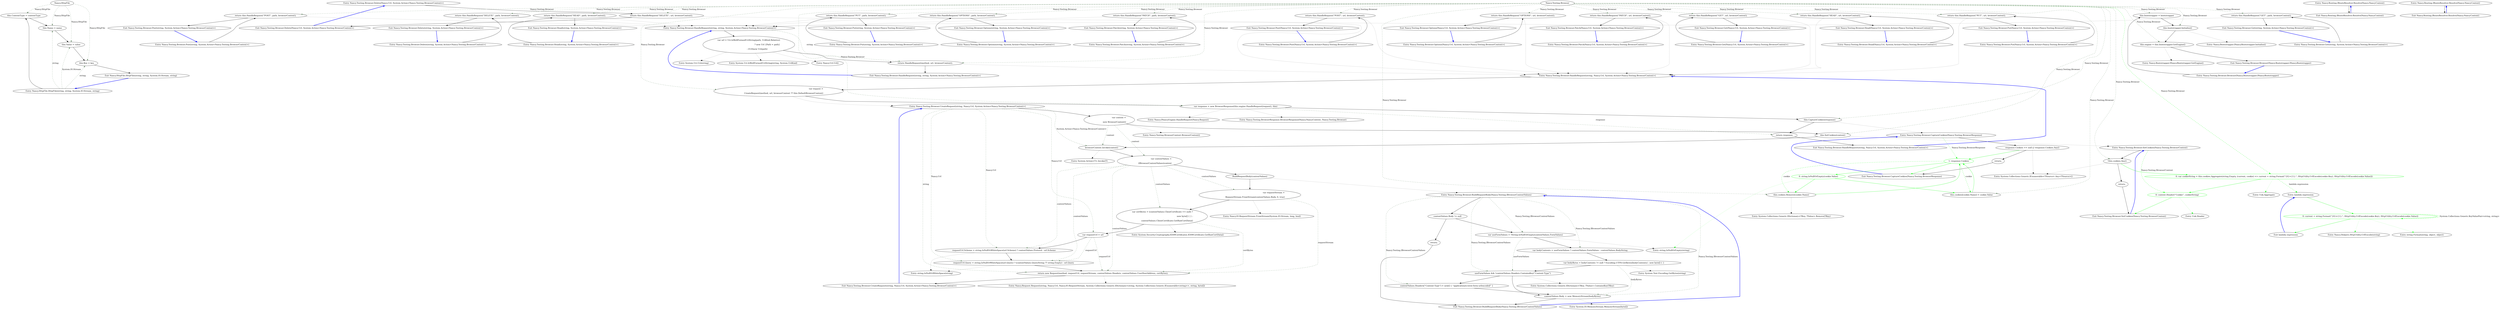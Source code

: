 digraph  {
n6 [label="Nancy.HttpFile", span=""];
n0 [cluster="Nancy.HttpFile.HttpFile(string, string, System.IO.Stream, string)", label="Entry Nancy.HttpFile.HttpFile(string, string, System.IO.Stream, string)", span="9-9"];
n1 [cluster="Nancy.HttpFile.HttpFile(string, string, System.IO.Stream, string)", label="this.ContentType = contentType", span="11-11"];
n2 [cluster="Nancy.HttpFile.HttpFile(string, string, System.IO.Stream, string)", label="this.Name = name", span="12-12"];
n3 [cluster="Nancy.HttpFile.HttpFile(string, string, System.IO.Stream, string)", label="this.Value = value", span="13-13"];
n4 [cluster="Nancy.HttpFile.HttpFile(string, string, System.IO.Stream, string)", label="this.Key = key", span="14-14"];
n5 [cluster="Nancy.HttpFile.HttpFile(string, string, System.IO.Stream, string)", label="Exit Nancy.HttpFile.HttpFile(string, string, System.IO.Stream, string)", span="9-9"];
m0_13 [cluster="Nancy.Testing.Browser.Delete(Nancy.Url, System.Action<Nancy.Testing.BrowserContext>)", file="Request.cs", label="Entry Nancy.Testing.Browser.Delete(Nancy.Url, System.Action<Nancy.Testing.BrowserContext>)", span="59-59"];
m0_14 [cluster="Nancy.Testing.Browser.Delete(Nancy.Url, System.Action<Nancy.Testing.BrowserContext>)", file="Request.cs", label="return this.HandleRequest(''DELETE'', url, browserContext);", span="61-61"];
m0_15 [cluster="Nancy.Testing.Browser.Delete(Nancy.Url, System.Action<Nancy.Testing.BrowserContext>)", file="Request.cs", label="Exit Nancy.Testing.Browser.Delete(Nancy.Url, System.Action<Nancy.Testing.BrowserContext>)", span="59-59"];
m0_17 [cluster="Nancy.Testing.Browser.Get(string, System.Action<Nancy.Testing.BrowserContext>)", file="Request.cs", label="Entry Nancy.Testing.Browser.Get(string, System.Action<Nancy.Testing.BrowserContext>)", span="70-70"];
m0_18 [cluster="Nancy.Testing.Browser.Get(string, System.Action<Nancy.Testing.BrowserContext>)", file="Request.cs", label="return this.HandleRequest(''GET'', path, browserContext);", span="72-72"];
m0_19 [cluster="Nancy.Testing.Browser.Get(string, System.Action<Nancy.Testing.BrowserContext>)", file="Request.cs", label="Exit Nancy.Testing.Browser.Get(string, System.Action<Nancy.Testing.BrowserContext>)", span="70-70"];
m0_85 [cluster="string.Format(string, object, object)", file="Request.cs", label="Entry string.Format(string, object, object)", span="0-0"];
m0_60 [cluster="Nancy.INancyEngine.HandleRequest(Nancy.Request)", file="Request.cs", label="Entry Nancy.INancyEngine.HandleRequest(Nancy.Request)", span="15-15"];
m0_44 [cluster="Nancy.Testing.Browser.Post(Nancy.Url, System.Action<Nancy.Testing.BrowserContext>)", file="Request.cs", label="Entry Nancy.Testing.Browser.Post(Nancy.Url, System.Action<Nancy.Testing.BrowserContext>)", span="169-169"];
m0_45 [cluster="Nancy.Testing.Browser.Post(Nancy.Url, System.Action<Nancy.Testing.BrowserContext>)", file="Request.cs", label="return this.HandleRequest(''POST'', url, browserContext);", span="171-171"];
m0_46 [cluster="Nancy.Testing.Browser.Post(Nancy.Url, System.Action<Nancy.Testing.BrowserContext>)", file="Request.cs", label="Exit Nancy.Testing.Browser.Post(Nancy.Url, System.Action<Nancy.Testing.BrowserContext>)", span="169-169"];
m0_95 [cluster="Nancy.Testing.Browser.BuildRequestBody(Nancy.Testing.IBrowserContextValues)", file="Request.cs", label="Entry Nancy.Testing.Browser.BuildRequestBody(Nancy.Testing.IBrowserContextValues)", span="255-255"];
m0_98 [cluster="Nancy.Testing.Browser.BuildRequestBody(Nancy.Testing.IBrowserContextValues)", file="Request.cs", label="var useFormValues = !String.IsNullOrEmpty(contextValues.FormValues)", span="262-262"];
m0_96 [cluster="Nancy.Testing.Browser.BuildRequestBody(Nancy.Testing.IBrowserContextValues)", file="Request.cs", label="contextValues.Body != null", span="257-257"];
m0_99 [cluster="Nancy.Testing.Browser.BuildRequestBody(Nancy.Testing.IBrowserContextValues)", file="Request.cs", label="var bodyContents = useFormValues ? contextValues.FormValues : contextValues.BodyString", span="263-263"];
m0_101 [cluster="Nancy.Testing.Browser.BuildRequestBody(Nancy.Testing.IBrowserContextValues)", file="Request.cs", label="useFormValues && !contextValues.Headers.ContainsKey(''Content-Type'')", span="266-266"];
m0_102 [cluster="Nancy.Testing.Browser.BuildRequestBody(Nancy.Testing.IBrowserContextValues)", file="Request.cs", label="contextValues.Headers[''Content-Type''] = new[] { ''application/x-www-form-urlencoded'' }", span="268-268"];
m0_103 [cluster="Nancy.Testing.Browser.BuildRequestBody(Nancy.Testing.IBrowserContextValues)", file="Request.cs", label="contextValues.Body = new MemoryStream(bodyBytes)", span="271-271"];
m0_97 [cluster="Nancy.Testing.Browser.BuildRequestBody(Nancy.Testing.IBrowserContextValues)", file="Request.cs", label="return;", span="259-259"];
m0_100 [cluster="Nancy.Testing.Browser.BuildRequestBody(Nancy.Testing.IBrowserContextValues)", file="Request.cs", label="var bodyBytes = bodyContents != null ? Encoding.UTF8.GetBytes(bodyContents) : new byte[] { }", span="264-264"];
m0_104 [cluster="Nancy.Testing.Browser.BuildRequestBody(Nancy.Testing.IBrowserContextValues)", file="Request.cs", label="Exit Nancy.Testing.Browser.BuildRequestBody(Nancy.Testing.IBrowserContextValues)", span="255-255"];
m0_67 [cluster="System.Uri.Uri(string)", file="Request.cs", label="Entry System.Uri.Uri(string)", span="0-0"];
m0_124 [cluster="string.IsNullOrWhiteSpace(string)", file="Request.cs", label="Entry string.IsNullOrWhiteSpace(string)", span="0-0"];
m0_122 [cluster="Nancy.IO.RequestStream.FromStream(System.IO.Stream, long, bool)", file="Request.cs", label="Entry Nancy.IO.RequestStream.FromStream(System.IO.Stream, long, bool)", span="273-273"];
m0_41 [cluster="Nancy.Testing.Browser.Post(string, System.Action<Nancy.Testing.BrowserContext>)", file="Request.cs", label="Entry Nancy.Testing.Browser.Post(string, System.Action<Nancy.Testing.BrowserContext>)", span="158-158"];
m0_42 [cluster="Nancy.Testing.Browser.Post(string, System.Action<Nancy.Testing.BrowserContext>)", file="Request.cs", label="return this.HandleRequest(''POST'', path, browserContext);", span="160-160"];
m0_43 [cluster="Nancy.Testing.Browser.Post(string, System.Action<Nancy.Testing.BrowserContext>)", file="Request.cs", label="Exit Nancy.Testing.Browser.Post(string, System.Action<Nancy.Testing.BrowserContext>)", span="158-158"];
m0_9 [cluster="Nancy.Testing.Browser.Delete(string, System.Action<Nancy.Testing.BrowserContext>)", file="Request.cs", label="Entry Nancy.Testing.Browser.Delete(string, System.Action<Nancy.Testing.BrowserContext>)", span="48-48"];
m0_10 [cluster="Nancy.Testing.Browser.Delete(string, System.Action<Nancy.Testing.BrowserContext>)", file="Request.cs", label="return this.HandleRequest(''DELETE'', path, browserContext);", span="50-50"];
m0_11 [cluster="Nancy.Testing.Browser.Delete(string, System.Action<Nancy.Testing.BrowserContext>)", file="Request.cs", label="Exit Nancy.Testing.Browser.Delete(string, System.Action<Nancy.Testing.BrowserContext>)", span="48-48"];
m0_107 [cluster="System.IO.MemoryStream.MemoryStream(byte[])", file="Request.cs", label="Entry System.IO.MemoryStream.MemoryStream(byte[])", span="0-0"];
m0_32 [cluster="Nancy.Testing.Browser.Options(Nancy.Url, System.Action<Nancy.Testing.BrowserContext>)", file="Request.cs", label="Entry Nancy.Testing.Browser.Options(Nancy.Url, System.Action<Nancy.Testing.BrowserContext>)", span="125-125"];
m0_33 [cluster="Nancy.Testing.Browser.Options(Nancy.Url, System.Action<Nancy.Testing.BrowserContext>)", file="Request.cs", label="return this.HandleRequest(''OPTIONS'', url, browserContext);", span="127-127"];
m0_34 [cluster="Nancy.Testing.Browser.Options(Nancy.Url, System.Action<Nancy.Testing.BrowserContext>)", file="Request.cs", label="Exit Nancy.Testing.Browser.Options(Nancy.Url, System.Action<Nancy.Testing.BrowserContext>)", span="125-125"];
m0_23 [cluster="Nancy.Testing.Browser.Head(string, System.Action<Nancy.Testing.BrowserContext>)", file="Request.cs", label="Entry Nancy.Testing.Browser.Head(string, System.Action<Nancy.Testing.BrowserContext>)", span="92-92"];
m0_24 [cluster="Nancy.Testing.Browser.Head(string, System.Action<Nancy.Testing.BrowserContext>)", file="Request.cs", label="return this.HandleRequest(''HEAD'', path, browserContext);", span="94-94"];
m0_25 [cluster="Nancy.Testing.Browser.Head(string, System.Action<Nancy.Testing.BrowserContext>)", file="Request.cs", label="Exit Nancy.Testing.Browser.Head(string, System.Action<Nancy.Testing.BrowserContext>)", span="92-92"];
m0_59 [cluster="Nancy.Testing.BrowserResponse.BrowserResponse(Nancy.NancyContext, Nancy.Testing.Browser)", file="Request.cs", label="Entry Nancy.Testing.BrowserResponse.BrowserResponse(Nancy.NancyContext, Nancy.Testing.Browser)", span="22-22"];
m0_65 [cluster="System.Uri.IsWellFormedUriString(string, System.UriKind)", file="Request.cs", label="Entry System.Uri.IsWellFormedUriString(string, System.UriKind)", span="0-0"];
m0_78 [cluster="System.Collections.Generic.IEnumerable<TSource>.Any<TSource>()", file="Request.cs", label="Entry System.Collections.Generic.IEnumerable<TSource>.Any<TSource>()", span="0-0"];
m0_84 [cluster="Nancy.Helpers.HttpUtility.UrlEncode(string)", file="Request.cs", label="Entry Nancy.Helpers.HttpUtility.UrlEncode(string)", span="378-378"];
m0_94 [cluster="System.Collections.Generic.IDictionary<TKey, TValue>.Remove(TKey)", file="Request.cs", label="Entry System.Collections.Generic.IDictionary<TKey, TValue>.Remove(TKey)", span="0-0"];
m0_66 [cluster="Nancy.Url.Url()", file="Request.cs", label="Entry Nancy.Url.Url()", span="16-16"];
m0_47 [cluster="Nancy.Testing.Browser.Put(string, System.Action<Nancy.Testing.BrowserContext>)", file="Request.cs", label="Entry Nancy.Testing.Browser.Put(string, System.Action<Nancy.Testing.BrowserContext>)", span="180-180"];
m0_48 [cluster="Nancy.Testing.Browser.Put(string, System.Action<Nancy.Testing.BrowserContext>)", file="Request.cs", label="return this.HandleRequest(''PUT'', path, browserContext);", span="182-182"];
m0_49 [cluster="Nancy.Testing.Browser.Put(string, System.Action<Nancy.Testing.BrowserContext>)", file="Request.cs", label="Exit Nancy.Testing.Browser.Put(string, System.Action<Nancy.Testing.BrowserContext>)", span="180-180"];
m0_38 [cluster="Nancy.Testing.Browser.Patch(Nancy.Url, System.Action<Nancy.Testing.BrowserContext>)", file="Request.cs", label="Entry Nancy.Testing.Browser.Patch(Nancy.Url, System.Action<Nancy.Testing.BrowserContext>)", span="147-147"];
m0_39 [cluster="Nancy.Testing.Browser.Patch(Nancy.Url, System.Action<Nancy.Testing.BrowserContext>)", file="Request.cs", label="return this.HandleRequest(''PATCH'', url, browserContext);", span="149-149"];
m0_40 [cluster="Nancy.Testing.Browser.Patch(Nancy.Url, System.Action<Nancy.Testing.BrowserContext>)", file="Request.cs", label="Exit Nancy.Testing.Browser.Patch(Nancy.Url, System.Action<Nancy.Testing.BrowserContext>)", span="147-147"];
m0_125 [cluster="Nancy.Request.Request(string, Nancy.Url, Nancy.IO.RequestStream, System.Collections.Generic.IDictionary<string, System.Collections.Generic.IEnumerable<string>>, string, byte[])", file="Request.cs", label="Entry Nancy.Request.Request(string, Nancy.Url, Nancy.IO.RequestStream, System.Collections.Generic.IDictionary<string, System.Collections.Generic.IEnumerable<string>>, string, byte[])", span="44-44"];
m0_80 [cluster="Unk.Header", file="Request.cs", label="Entry Unk.Header", span=""];
m0_8 [cluster="Nancy.Bootstrapper.INancyBootstrapper.GetEngine()", file="Request.cs", label="Entry Nancy.Bootstrapper.INancyBootstrapper.GetEngine()", span="18-18"];
m0_121 [cluster="System.Action<T>.Invoke(T)", file="Request.cs", label="Entry System.Action<T>.Invoke(T)", span="0-0"];
m0_79 [cluster="Unk.Aggregate", file="Request.cs", label="Entry Unk.Aggregate", span=""];
m0_61 [cluster="Nancy.Testing.Browser.CaptureCookies(Nancy.Testing.BrowserResponse)", file="Request.cs", label="Entry Nancy.Testing.Browser.CaptureCookies(Nancy.Testing.BrowserResponse)", span="235-235"];
m0_88 [cluster="Nancy.Testing.Browser.CaptureCookies(Nancy.Testing.BrowserResponse)", color=green, community=0, file="Request.cs", label="1: response.Cookies", span="242-242"];
m0_86 [cluster="Nancy.Testing.Browser.CaptureCookies(Nancy.Testing.BrowserResponse)", file="Request.cs", label="response.Cookies == null || !response.Cookies.Any()", span="237-237"];
m0_90 [cluster="Nancy.Testing.Browser.CaptureCookies(Nancy.Testing.BrowserResponse)", file="Request.cs", label="this.cookies.Remove(cookie.Name)", span="246-246"];
m0_91 [cluster="Nancy.Testing.Browser.CaptureCookies(Nancy.Testing.BrowserResponse)", file="Request.cs", label="this.cookies[cookie.Name] = cookie.Value", span="250-250"];
m0_89 [cluster="Nancy.Testing.Browser.CaptureCookies(Nancy.Testing.BrowserResponse)", color=green, community=0, file="Request.cs", label="0: string.IsNullOrEmpty(cookie.Value)", span="244-244"];
m0_87 [cluster="Nancy.Testing.Browser.CaptureCookies(Nancy.Testing.BrowserResponse)", file="Request.cs", label="return;", span="239-239"];
m0_92 [cluster="Nancy.Testing.Browser.CaptureCookies(Nancy.Testing.BrowserResponse)", file="Request.cs", label="Exit Nancy.Testing.Browser.CaptureCookies(Nancy.Testing.BrowserResponse)", span="235-235"];
m0_7 [cluster="Nancy.Bootstrapper.INancyBootstrapper.Initialise()", file="Request.cs", label="Entry Nancy.Bootstrapper.INancyBootstrapper.Initialise()", span="12-12"];
m0_123 [cluster="System.Security.Cryptography.X509Certificates.X509Certificate.GetRawCertData()", file="Request.cs", label="Entry System.Security.Cryptography.X509Certificates.X509Certificate.GetRawCertData()", span="0-0"];
m0_93 [cluster="string.IsNullOrEmpty(string)", file="Request.cs", label="Entry string.IsNullOrEmpty(string)", span="0-0"];
m0_12 [cluster="Nancy.Testing.Browser.HandleRequest(string, string, System.Action<Nancy.Testing.BrowserContext>)", file="Request.cs", label="Entry Nancy.Testing.Browser.HandleRequest(string, string, System.Action<Nancy.Testing.BrowserContext>)", span="209-209"];
m0_63 [cluster="Nancy.Testing.Browser.HandleRequest(string, string, System.Action<Nancy.Testing.BrowserContext>)", file="Request.cs", label="return HandleRequest(method, url, browserContext);", span="215-215"];
m0_62 [cluster="Nancy.Testing.Browser.HandleRequest(string, string, System.Action<Nancy.Testing.BrowserContext>)", file="Request.cs", label="var url = Uri.IsWellFormedUriString(path, UriKind.Relative)\r\n                          ? new Url {Path = path}\r\n                          : (Url)new Uri(path)", span="211-213"];
m0_64 [cluster="Nancy.Testing.Browser.HandleRequest(string, string, System.Action<Nancy.Testing.BrowserContext>)", file="Request.cs", label="Exit Nancy.Testing.Browser.HandleRequest(string, string, System.Action<Nancy.Testing.BrowserContext>)", span="209-209"];
m0_16 [cluster="Nancy.Testing.Browser.HandleRequest(string, Nancy.Url, System.Action<Nancy.Testing.BrowserContext>)", file="Request.cs", label="Entry Nancy.Testing.Browser.HandleRequest(string, Nancy.Url, System.Action<Nancy.Testing.BrowserContext>)", span="197-197"];
m0_53 [cluster="Nancy.Testing.Browser.HandleRequest(string, Nancy.Url, System.Action<Nancy.Testing.BrowserContext>)", file="Request.cs", label="var request =\r\n                CreateRequest(method, url, browserContext ?? this.DefaultBrowserContext)", span="199-200"];
m0_54 [cluster="Nancy.Testing.Browser.HandleRequest(string, Nancy.Url, System.Action<Nancy.Testing.BrowserContext>)", file="Request.cs", label="var response = new BrowserResponse(this.engine.HandleRequest(request), this)", span="202-202"];
m0_55 [cluster="Nancy.Testing.Browser.HandleRequest(string, Nancy.Url, System.Action<Nancy.Testing.BrowserContext>)", file="Request.cs", label="this.CaptureCookies(response)", span="204-204"];
m0_56 [cluster="Nancy.Testing.Browser.HandleRequest(string, Nancy.Url, System.Action<Nancy.Testing.BrowserContext>)", file="Request.cs", label="return response;", span="206-206"];
m0_57 [cluster="Nancy.Testing.Browser.HandleRequest(string, Nancy.Url, System.Action<Nancy.Testing.BrowserContext>)", file="Request.cs", label="Exit Nancy.Testing.Browser.HandleRequest(string, Nancy.Url, System.Action<Nancy.Testing.BrowserContext>)", span="197-197"];
m0_106 [cluster="System.Collections.Generic.IDictionary<TKey, TValue>.ContainsKey(TKey)", file="Request.cs", label="Entry System.Collections.Generic.IDictionary<TKey, TValue>.ContainsKey(TKey)", span="0-0"];
m0_81 [cluster="lambda expression", file="Request.cs", label="Entry lambda expression", span="230-230"];
m0_82 [cluster="lambda expression", color=green, community=0, file="Request.cs", label="0: current + string.Format(''{0}={1};'', HttpUtility.UrlEncode(cookie.Key), HttpUtility.UrlEncode(cookie.Value))", span="230-230"];
m0_83 [cluster="lambda expression", file="Request.cs", label="Exit lambda expression", span="230-230"];
m0_72 [cluster="Nancy.Testing.Browser.SetCookies(Nancy.Testing.BrowserContext)", file="Request.cs", label="Entry Nancy.Testing.Browser.SetCookies(Nancy.Testing.BrowserContext)", span="223-223"];
m0_76 [cluster="Nancy.Testing.Browser.SetCookies(Nancy.Testing.BrowserContext)", color=green, community=0, file="Request.cs", label="0: context.Header(''Cookie'', cookieString)", span="232-232"];
m0_75 [cluster="Nancy.Testing.Browser.SetCookies(Nancy.Testing.BrowserContext)", color=green, community=0, file="Request.cs", label="0: var cookieString = this.cookies.Aggregate(string.Empty, (current, cookie) => current + string.Format(''{0}={1};'', HttpUtility.UrlEncode(cookie.Key), HttpUtility.UrlEncode(cookie.Value)))", span="230-230"];
m0_73 [cluster="Nancy.Testing.Browser.SetCookies(Nancy.Testing.BrowserContext)", file="Request.cs", label="!this.cookies.Any()", span="225-225"];
m0_74 [cluster="Nancy.Testing.Browser.SetCookies(Nancy.Testing.BrowserContext)", file="Request.cs", label="return;", span="227-227"];
m0_77 [cluster="Nancy.Testing.Browser.SetCookies(Nancy.Testing.BrowserContext)", file="Request.cs", label="Exit Nancy.Testing.Browser.SetCookies(Nancy.Testing.BrowserContext)", span="223-223"];
m0_20 [cluster="Nancy.Testing.Browser.Get(Nancy.Url, System.Action<Nancy.Testing.BrowserContext>)", file="Request.cs", label="Entry Nancy.Testing.Browser.Get(Nancy.Url, System.Action<Nancy.Testing.BrowserContext>)", span="81-81"];
m0_21 [cluster="Nancy.Testing.Browser.Get(Nancy.Url, System.Action<Nancy.Testing.BrowserContext>)", file="Request.cs", label="return this.HandleRequest(''GET'', url, browserContext);", span="83-83"];
m0_22 [cluster="Nancy.Testing.Browser.Get(Nancy.Url, System.Action<Nancy.Testing.BrowserContext>)", file="Request.cs", label="Exit Nancy.Testing.Browser.Get(Nancy.Url, System.Action<Nancy.Testing.BrowserContext>)", span="81-81"];
m0_0 [cluster="Nancy.Routing.IRouteResolver.Resolve(Nancy.NancyContext)", file="Request.cs", label="Entry Nancy.Routing.IRouteResolver.Resolve(Nancy.NancyContext)", span="12-12"];
m0_1 [cluster="Nancy.Routing.IRouteResolver.Resolve(Nancy.NancyContext)", file="Request.cs", label="Exit Nancy.Routing.IRouteResolver.Resolve(Nancy.NancyContext)", span="12-12"];
m0_105 [cluster="System.Text.Encoding.GetBytes(string)", file="Request.cs", label="Entry System.Text.Encoding.GetBytes(string)", span="0-0"];
m0_29 [cluster="Nancy.Testing.Browser.Options(string, System.Action<Nancy.Testing.BrowserContext>)", file="Request.cs", label="Entry Nancy.Testing.Browser.Options(string, System.Action<Nancy.Testing.BrowserContext>)", span="114-114"];
m0_30 [cluster="Nancy.Testing.Browser.Options(string, System.Action<Nancy.Testing.BrowserContext>)", file="Request.cs", label="return this.HandleRequest(''OPTIONS'', path, browserContext);", span="116-116"];
m0_31 [cluster="Nancy.Testing.Browser.Options(string, System.Action<Nancy.Testing.BrowserContext>)", file="Request.cs", label="Exit Nancy.Testing.Browser.Options(string, System.Action<Nancy.Testing.BrowserContext>)", span="114-114"];
m0_58 [cluster="Nancy.Testing.Browser.CreateRequest(string, Nancy.Url, System.Action<Nancy.Testing.BrowserContext>)", file="Request.cs", label="Entry Nancy.Testing.Browser.CreateRequest(string, Nancy.Url, System.Action<Nancy.Testing.BrowserContext>)", span="274-274"];
m0_109 [cluster="Nancy.Testing.Browser.CreateRequest(string, Nancy.Url, System.Action<Nancy.Testing.BrowserContext>)", file="Request.cs", label="this.SetCookies(context)", span="279-279"];
m0_108 [cluster="Nancy.Testing.Browser.CreateRequest(string, Nancy.Url, System.Action<Nancy.Testing.BrowserContext>)", file="Request.cs", label="var context =\r\n                new BrowserContext()", span="276-277"];
m0_110 [cluster="Nancy.Testing.Browser.CreateRequest(string, Nancy.Url, System.Action<Nancy.Testing.BrowserContext>)", file="Request.cs", label="browserContext.Invoke(context)", span="281-281"];
m0_111 [cluster="Nancy.Testing.Browser.CreateRequest(string, Nancy.Url, System.Action<Nancy.Testing.BrowserContext>)", file="Request.cs", label="var contextValues =\r\n                (IBrowserContextValues)context", span="283-284"];
m0_115 [cluster="Nancy.Testing.Browser.CreateRequest(string, Nancy.Url, System.Action<Nancy.Testing.BrowserContext>)", file="Request.cs", label="var requestUrl = url", span="295-295"];
m0_116 [cluster="Nancy.Testing.Browser.CreateRequest(string, Nancy.Url, System.Action<Nancy.Testing.BrowserContext>)", file="Request.cs", label="requestUrl.Scheme = string.IsNullOrWhiteSpace(url.Scheme) ? contextValues.Protocol : url.Scheme", span="296-296"];
m0_117 [cluster="Nancy.Testing.Browser.CreateRequest(string, Nancy.Url, System.Action<Nancy.Testing.BrowserContext>)", file="Request.cs", label="requestUrl.Query = string.IsNullOrWhiteSpace(url.Query) ? (contextValues.QueryString ?? string.Empty) : url.Query", span="297-297"];
m0_118 [cluster="Nancy.Testing.Browser.CreateRequest(string, Nancy.Url, System.Action<Nancy.Testing.BrowserContext>)", file="Request.cs", label="return new Request(method, requestUrl, requestStream, contextValues.Headers, contextValues.UserHostAddress, certBytes);", span="299-299"];
m0_112 [cluster="Nancy.Testing.Browser.CreateRequest(string, Nancy.Url, System.Action<Nancy.Testing.BrowserContext>)", file="Request.cs", label="BuildRequestBody(contextValues)", span="286-286"];
m0_113 [cluster="Nancy.Testing.Browser.CreateRequest(string, Nancy.Url, System.Action<Nancy.Testing.BrowserContext>)", file="Request.cs", label="var requestStream =\r\n                RequestStream.FromStream(contextValues.Body, 0, true)", span="288-289"];
m0_114 [cluster="Nancy.Testing.Browser.CreateRequest(string, Nancy.Url, System.Action<Nancy.Testing.BrowserContext>)", file="Request.cs", label="var certBytes = (contextValues.ClientCertificate == null) ?\r\n                new byte[] { } :\r\n                contextValues.ClientCertificate.GetRawCertData()", span="291-293"];
m0_119 [cluster="Nancy.Testing.Browser.CreateRequest(string, Nancy.Url, System.Action<Nancy.Testing.BrowserContext>)", file="Request.cs", label="Exit Nancy.Testing.Browser.CreateRequest(string, Nancy.Url, System.Action<Nancy.Testing.BrowserContext>)", span="274-274"];
m0_26 [cluster="Nancy.Testing.Browser.Head(Nancy.Url, System.Action<Nancy.Testing.BrowserContext>)", file="Request.cs", label="Entry Nancy.Testing.Browser.Head(Nancy.Url, System.Action<Nancy.Testing.BrowserContext>)", span="103-103"];
m0_27 [cluster="Nancy.Testing.Browser.Head(Nancy.Url, System.Action<Nancy.Testing.BrowserContext>)", file="Request.cs", label="return this.HandleRequest(''HEAD'', url, browserContext);", span="105-105"];
m0_28 [cluster="Nancy.Testing.Browser.Head(Nancy.Url, System.Action<Nancy.Testing.BrowserContext>)", file="Request.cs", label="Exit Nancy.Testing.Browser.Head(Nancy.Url, System.Action<Nancy.Testing.BrowserContext>)", span="103-103"];
m0_120 [cluster="Nancy.Testing.BrowserContext.BrowserContext()", file="Request.cs", label="Entry Nancy.Testing.BrowserContext.BrowserContext()", span="19-19"];
m0_50 [cluster="Nancy.Testing.Browser.Put(Nancy.Url, System.Action<Nancy.Testing.BrowserContext>)", file="Request.cs", label="Entry Nancy.Testing.Browser.Put(Nancy.Url, System.Action<Nancy.Testing.BrowserContext>)", span="192-192"];
m0_51 [cluster="Nancy.Testing.Browser.Put(Nancy.Url, System.Action<Nancy.Testing.BrowserContext>)", file="Request.cs", label="return this.HandleRequest(''PUT'', url, browserContext);", span="194-194"];
m0_52 [cluster="Nancy.Testing.Browser.Put(Nancy.Url, System.Action<Nancy.Testing.BrowserContext>)", file="Request.cs", label="Exit Nancy.Testing.Browser.Put(Nancy.Url, System.Action<Nancy.Testing.BrowserContext>)", span="192-192"];
m0_35 [cluster="Nancy.Testing.Browser.Patch(string, System.Action<Nancy.Testing.BrowserContext>)", file="Request.cs", label="Entry Nancy.Testing.Browser.Patch(string, System.Action<Nancy.Testing.BrowserContext>)", span="136-136"];
m0_36 [cluster="Nancy.Testing.Browser.Patch(string, System.Action<Nancy.Testing.BrowserContext>)", file="Request.cs", label="return this.HandleRequest(''PATCH'', path, browserContext);", span="138-138"];
m0_37 [cluster="Nancy.Testing.Browser.Patch(string, System.Action<Nancy.Testing.BrowserContext>)", file="Request.cs", label="Exit Nancy.Testing.Browser.Patch(string, System.Action<Nancy.Testing.BrowserContext>)", span="136-136"];
m0_2 [cluster="Nancy.Testing.Browser.Browser(Nancy.Bootstrapper.INancyBootstrapper)", file="Request.cs", label="Entry Nancy.Testing.Browser.Browser(Nancy.Bootstrapper.INancyBootstrapper)", span="35-35"];
m0_3 [cluster="Nancy.Testing.Browser.Browser(Nancy.Bootstrapper.INancyBootstrapper)", file="Request.cs", label="this.bootstrapper = bootstrapper", span="37-37"];
m0_4 [cluster="Nancy.Testing.Browser.Browser(Nancy.Bootstrapper.INancyBootstrapper)", file="Request.cs", label="this.bootstrapper.Initialise()", span="38-38"];
m0_5 [cluster="Nancy.Testing.Browser.Browser(Nancy.Bootstrapper.INancyBootstrapper)", file="Request.cs", label="this.engine = this.bootstrapper.GetEngine()", span="39-39"];
m0_6 [cluster="Nancy.Testing.Browser.Browser(Nancy.Bootstrapper.INancyBootstrapper)", file="Request.cs", label="Exit Nancy.Testing.Browser.Browser(Nancy.Bootstrapper.INancyBootstrapper)", span="35-35"];
m0_126 [file="Request.cs", label="Nancy.Testing.Browser", span=""];
m1_0 [cluster="Nancy.Routing.IRouteResolver.Resolve(Nancy.NancyContext)", file="RequestFixture.cs", label="Entry Nancy.Routing.IRouteResolver.Resolve(Nancy.NancyContext)", span="12-12"];
m1_1 [cluster="Nancy.Routing.IRouteResolver.Resolve(Nancy.NancyContext)", file="RequestFixture.cs", label="Exit Nancy.Routing.IRouteResolver.Resolve(Nancy.NancyContext)", span="12-12"];
n6 -> n1  [color=darkseagreen4, key=1, label="Nancy.HttpFile", style=dashed];
n6 -> n2  [color=darkseagreen4, key=1, label="Nancy.HttpFile", style=dashed];
n6 -> n3  [color=darkseagreen4, key=1, label="Nancy.HttpFile", style=dashed];
n6 -> n4  [color=darkseagreen4, key=1, label="Nancy.HttpFile", style=dashed];
n0 -> n1  [key=0, style=solid];
n0 -> n2  [color=darkseagreen4, key=1, label=string, style=dashed];
n0 -> n3  [color=darkseagreen4, key=1, label="System.IO.Stream", style=dashed];
n0 -> n4  [color=darkseagreen4, key=1, label=string, style=dashed];
n1 -> n2  [key=0, style=solid];
n2 -> n3  [key=0, style=solid];
n3 -> n4  [key=0, style=solid];
n4 -> n5  [key=0, style=solid];
n5 -> n0  [color=blue, key=0, style=bold];
m0_13 -> m0_14  [key=0, style=solid];
m0_14 -> m0_15  [key=0, style=solid];
m0_14 -> m0_16  [key=2, style=dotted];
m0_15 -> m0_13  [color=blue, key=0, style=bold];
m0_17 -> m0_18  [key=0, style=solid];
m0_18 -> m0_19  [key=0, style=solid];
m0_18 -> m0_12  [key=2, style=dotted];
m0_19 -> m0_17  [color=blue, key=0, style=bold];
m0_44 -> m0_45  [key=0, style=solid];
m0_45 -> m0_46  [key=0, style=solid];
m0_45 -> m0_16  [key=2, style=dotted];
m0_46 -> m0_44  [color=blue, key=0, style=bold];
m0_95 -> m0_98  [color=darkseagreen4, key=1, label="Nancy.Testing.IBrowserContextValues", style=dashed];
m0_95 -> m0_96  [key=0, style=solid];
m0_95 -> m0_99  [color=darkseagreen4, key=1, label="Nancy.Testing.IBrowserContextValues", style=dashed];
m0_95 -> m0_101  [color=darkseagreen4, key=1, label="Nancy.Testing.IBrowserContextValues", style=dashed];
m0_95 -> m0_102  [color=darkseagreen4, key=1, label="Nancy.Testing.IBrowserContextValues", style=dashed];
m0_95 -> m0_103  [color=darkseagreen4, key=1, label="Nancy.Testing.IBrowserContextValues", style=dashed];
m0_98 -> m0_93  [key=2, style=dotted];
m0_98 -> m0_99  [key=0, style=solid];
m0_98 -> m0_101  [color=darkseagreen4, key=1, label=useFormValues, style=dashed];
m0_96 -> m0_98  [key=0, style=solid];
m0_96 -> m0_97  [key=0, style=solid];
m0_99 -> m0_100  [key=0, style=solid];
m0_101 -> m0_102  [key=0, style=solid];
m0_101 -> m0_103  [key=0, style=solid];
m0_101 -> m0_106  [key=2, style=dotted];
m0_102 -> m0_103  [key=0, style=solid];
m0_103 -> m0_104  [key=0, style=solid];
m0_103 -> m0_107  [key=2, style=dotted];
m0_97 -> m0_104  [key=0, style=solid];
m0_100 -> m0_101  [key=0, style=solid];
m0_100 -> m0_103  [color=darkseagreen4, key=1, label=bodyBytes, style=dashed];
m0_100 -> m0_105  [key=2, style=dotted];
m0_104 -> m0_95  [color=blue, key=0, style=bold];
m0_41 -> m0_42  [key=0, style=solid];
m0_42 -> m0_43  [key=0, style=solid];
m0_42 -> m0_12  [key=2, style=dotted];
m0_43 -> m0_41  [color=blue, key=0, style=bold];
m0_9 -> m0_10  [key=0, style=solid];
m0_10 -> m0_11  [key=0, style=solid];
m0_10 -> m0_12  [key=2, style=dotted];
m0_11 -> m0_9  [color=blue, key=0, style=bold];
m0_32 -> m0_33  [key=0, style=solid];
m0_33 -> m0_34  [key=0, style=solid];
m0_33 -> m0_16  [key=2, style=dotted];
m0_34 -> m0_32  [color=blue, key=0, style=bold];
m0_23 -> m0_24  [key=0, style=solid];
m0_24 -> m0_25  [key=0, style=solid];
m0_24 -> m0_12  [key=2, style=dotted];
m0_25 -> m0_23  [color=blue, key=0, style=bold];
m0_47 -> m0_48  [key=0, style=solid];
m0_48 -> m0_49  [key=0, style=solid];
m0_48 -> m0_12  [key=2, style=dotted];
m0_49 -> m0_47  [color=blue, key=0, style=bold];
m0_38 -> m0_39  [key=0, style=solid];
m0_39 -> m0_40  [key=0, style=solid];
m0_39 -> m0_16  [key=2, style=dotted];
m0_40 -> m0_38  [color=blue, key=0, style=bold];
m0_61 -> m0_88  [color=green, key=1, label="Nancy.Testing.BrowserResponse", style=dashed];
m0_61 -> m0_86  [key=0, style=solid];
m0_88 -> m0_89  [color=green, key=0, style=solid];
m0_88 -> m0_92  [color=green, key=0, style=solid];
m0_88 -> m0_90  [color=green, key=1, label=cookie, style=dashed];
m0_88 -> m0_91  [color=green, key=1, label=cookie, style=dashed];
m0_86 -> m0_88  [color=green, key=0, style=solid];
m0_86 -> m0_87  [key=0, style=solid];
m0_86 -> m0_78  [key=2, style=dotted];
m0_90 -> m0_88  [color=green, key=0, style=solid];
m0_90 -> m0_94  [key=2, style=dotted];
m0_91 -> m0_88  [color=green, key=0, style=solid];
m0_89 -> m0_90  [color=green, key=0, style=solid];
m0_89 -> m0_91  [color=green, key=0, style=solid];
m0_89 -> m0_93  [color=green, key=2, style=dotted];
m0_87 -> m0_92  [key=0, style=solid];
m0_92 -> m0_61  [color=blue, key=0, style=bold];
m0_12 -> m0_63  [color=darkseagreen4, key=1, label=string, style=dashed];
m0_12 -> m0_62  [key=0, style=solid];
m0_63 -> m0_64  [key=0, style=solid];
m0_63 -> m0_16  [key=2, style=dotted];
m0_62 -> m0_63  [key=0, style=solid];
m0_62 -> m0_65  [key=2, style=dotted];
m0_62 -> m0_66  [key=2, style=dotted];
m0_62 -> m0_67  [key=2, style=dotted];
m0_64 -> m0_12  [color=blue, key=0, style=bold];
m0_16 -> m0_53  [key=0, style=solid];
m0_53 -> m0_54  [key=0, style=solid];
m0_53 -> m0_58  [key=2, style=dotted];
m0_54 -> m0_55  [key=0, style=solid];
m0_54 -> m0_59  [key=2, style=dotted];
m0_54 -> m0_60  [key=2, style=dotted];
m0_54 -> m0_56  [color=darkseagreen4, key=1, label=response, style=dashed];
m0_55 -> m0_61  [key=2, style=dotted];
m0_55 -> m0_56  [key=0, style=solid];
m0_56 -> m0_57  [key=0, style=solid];
m0_57 -> m0_16  [color=blue, key=0, style=bold];
m0_81 -> m0_82  [color=green, key=0, style=solid];
m0_82 -> m0_82  [color=green, key=1, label="System.Collections.Generic.KeyValuePair<string, string>", style=dashed];
m0_82 -> m0_83  [color=green, key=0, style=solid];
m0_82 -> m0_84  [color=green, key=2, style=dotted];
m0_82 -> m0_85  [color=green, key=2, style=dotted];
m0_83 -> m0_81  [color=blue, key=0, style=bold];
m0_72 -> m0_76  [color=green, key=1, label="Nancy.Testing.BrowserContext", style=dashed];
m0_72 -> m0_73  [key=0, style=solid];
m0_76 -> m0_77  [color=green, key=0, style=solid];
m0_76 -> m0_80  [color=green, key=2, style=dotted];
m0_75 -> m0_76  [color=green, key=0, style=solid];
m0_75 -> m0_79  [color=green, key=2, style=dotted];
m0_75 -> m0_81  [color=green, key=1, label="lambda expression", style=dashed];
m0_73 -> m0_75  [color=green, key=0, style=solid];
m0_73 -> m0_74  [key=0, style=solid];
m0_73 -> m0_78  [key=2, style=dotted];
m0_74 -> m0_77  [key=0, style=solid];
m0_77 -> m0_72  [color=blue, key=0, style=bold];
m0_20 -> m0_21  [key=0, style=solid];
m0_21 -> m0_22  [key=0, style=solid];
m0_21 -> m0_16  [key=2, style=dotted];
m0_22 -> m0_20  [color=blue, key=0, style=bold];
m0_0 -> m0_1  [key=0, style=solid];
m0_1 -> m0_0  [color=blue, key=0, style=bold];
m0_29 -> m0_30  [key=0, style=solid];
m0_30 -> m0_31  [key=0, style=solid];
m0_30 -> m0_12  [key=2, style=dotted];
m0_31 -> m0_29  [color=blue, key=0, style=bold];
m0_58 -> m0_108  [key=0, style=solid];
m0_58 -> m0_110  [color=darkseagreen4, key=1, label="System.Action<Nancy.Testing.BrowserContext>", style=dashed];
m0_58 -> m0_115  [color=darkseagreen4, key=1, label="Nancy.Url", style=dashed];
m0_58 -> m0_116  [color=darkseagreen4, key=1, label="Nancy.Url", style=dashed];
m0_58 -> m0_117  [color=darkseagreen4, key=1, label="Nancy.Url", style=dashed];
m0_58 -> m0_118  [color=darkseagreen4, key=1, label=string, style=dashed];
m0_109 -> m0_72  [key=2, style=dotted];
m0_109 -> m0_110  [key=0, style=solid];
m0_108 -> m0_109  [key=0, style=solid];
m0_108 -> m0_120  [key=2, style=dotted];
m0_108 -> m0_110  [color=darkseagreen4, key=1, label=context, style=dashed];
m0_108 -> m0_111  [color=darkseagreen4, key=1, label=context, style=dashed];
m0_110 -> m0_111  [key=0, style=solid];
m0_110 -> m0_121  [key=2, style=dotted];
m0_111 -> m0_112  [key=0, style=solid];
m0_111 -> m0_113  [color=darkseagreen4, key=1, label=contextValues, style=dashed];
m0_111 -> m0_114  [color=darkseagreen4, key=1, label=contextValues, style=dashed];
m0_111 -> m0_116  [color=darkseagreen4, key=1, label=contextValues, style=dashed];
m0_111 -> m0_117  [color=darkseagreen4, key=1, label=contextValues, style=dashed];
m0_111 -> m0_118  [color=darkseagreen4, key=1, label=contextValues, style=dashed];
m0_115 -> m0_116  [key=0, style=solid];
m0_115 -> m0_117  [color=darkseagreen4, key=1, label=requestUrl, style=dashed];
m0_115 -> m0_118  [color=darkseagreen4, key=1, label=requestUrl, style=dashed];
m0_116 -> m0_117  [key=0, style=solid];
m0_116 -> m0_124  [key=2, style=dotted];
m0_117 -> m0_118  [key=0, style=solid];
m0_117 -> m0_124  [key=2, style=dotted];
m0_118 -> m0_119  [key=0, style=solid];
m0_118 -> m0_125  [key=2, style=dotted];
m0_112 -> m0_95  [key=2, style=dotted];
m0_112 -> m0_113  [key=0, style=solid];
m0_113 -> m0_118  [color=darkseagreen4, key=1, label=requestStream, style=dashed];
m0_113 -> m0_114  [key=0, style=solid];
m0_113 -> m0_122  [key=2, style=dotted];
m0_114 -> m0_115  [key=0, style=solid];
m0_114 -> m0_118  [color=darkseagreen4, key=1, label=certBytes, style=dashed];
m0_114 -> m0_123  [key=2, style=dotted];
m0_119 -> m0_58  [color=blue, key=0, style=bold];
m0_26 -> m0_27  [key=0, style=solid];
m0_27 -> m0_28  [key=0, style=solid];
m0_27 -> m0_16  [key=2, style=dotted];
m0_28 -> m0_26  [color=blue, key=0, style=bold];
m0_50 -> m0_51  [key=0, style=solid];
m0_51 -> m0_52  [key=0, style=solid];
m0_51 -> m0_16  [key=2, style=dotted];
m0_52 -> m0_50  [color=blue, key=0, style=bold];
m0_35 -> m0_36  [key=0, style=solid];
m0_36 -> m0_37  [key=0, style=solid];
m0_36 -> m0_12  [key=2, style=dotted];
m0_37 -> m0_35  [color=blue, key=0, style=bold];
m0_2 -> m0_3  [key=0, style=solid];
m0_3 -> m0_4  [key=0, style=solid];
m0_4 -> m0_5  [key=0, style=solid];
m0_4 -> m0_7  [key=2, style=dotted];
m0_5 -> m0_6  [key=0, style=solid];
m0_5 -> m0_8  [key=2, style=dotted];
m0_6 -> m0_2  [color=blue, key=0, style=bold];
m0_126 -> m0_75  [color=green, key=1, label="Nancy.Testing.Browser", style=dashed];
m0_126 -> m0_3  [color=darkseagreen4, key=1, label="Nancy.Testing.Browser", style=dashed];
m0_126 -> m0_4  [color=darkseagreen4, key=1, label="Nancy.Testing.Browser", style=dashed];
m0_126 -> m0_5  [color=darkseagreen4, key=1, label="Nancy.Testing.Browser", style=dashed];
m0_126 -> m0_10  [color=darkseagreen4, key=1, label="Nancy.Testing.Browser", style=dashed];
m0_126 -> m0_14  [color=darkseagreen4, key=1, label="Nancy.Testing.Browser", style=dashed];
m0_126 -> m0_18  [color=darkseagreen4, key=1, label="Nancy.Testing.Browser", style=dashed];
m0_126 -> m0_21  [color=darkseagreen4, key=1, label="Nancy.Testing.Browser", style=dashed];
m0_126 -> m0_24  [color=darkseagreen4, key=1, label="Nancy.Testing.Browser", style=dashed];
m0_126 -> m0_27  [color=darkseagreen4, key=1, label="Nancy.Testing.Browser", style=dashed];
m0_126 -> m0_30  [color=darkseagreen4, key=1, label="Nancy.Testing.Browser", style=dashed];
m0_126 -> m0_33  [color=darkseagreen4, key=1, label="Nancy.Testing.Browser", style=dashed];
m0_126 -> m0_36  [color=darkseagreen4, key=1, label="Nancy.Testing.Browser", style=dashed];
m0_126 -> m0_39  [color=darkseagreen4, key=1, label="Nancy.Testing.Browser", style=dashed];
m0_126 -> m0_42  [color=darkseagreen4, key=1, label="Nancy.Testing.Browser", style=dashed];
m0_126 -> m0_45  [color=darkseagreen4, key=1, label="Nancy.Testing.Browser", style=dashed];
m0_126 -> m0_48  [color=darkseagreen4, key=1, label="Nancy.Testing.Browser", style=dashed];
m0_126 -> m0_51  [color=darkseagreen4, key=1, label="Nancy.Testing.Browser", style=dashed];
m0_126 -> m0_53  [color=darkseagreen4, key=1, label="Nancy.Testing.Browser", style=dashed];
m0_126 -> m0_54  [color=darkseagreen4, key=1, label="Nancy.Testing.Browser", style=dashed];
m0_126 -> m0_55  [color=darkseagreen4, key=1, label="Nancy.Testing.Browser", style=dashed];
m0_126 -> m0_63  [color=darkseagreen4, key=1, label="Nancy.Testing.Browser", style=dashed];
m0_126 -> m0_73  [color=darkseagreen4, key=1, label="Nancy.Testing.Browser", style=dashed];
m0_126 -> m0_90  [color=darkseagreen4, key=1, label="Nancy.Testing.Browser", style=dashed];
m0_126 -> m0_91  [color=darkseagreen4, key=1, label="Nancy.Testing.Browser", style=dashed];
m0_126 -> m0_109  [color=darkseagreen4, key=1, label="Nancy.Testing.Browser", style=dashed];
m1_0 -> m1_1  [key=0, style=solid];
m1_1 -> m1_0  [color=blue, key=0, style=bold];
}
